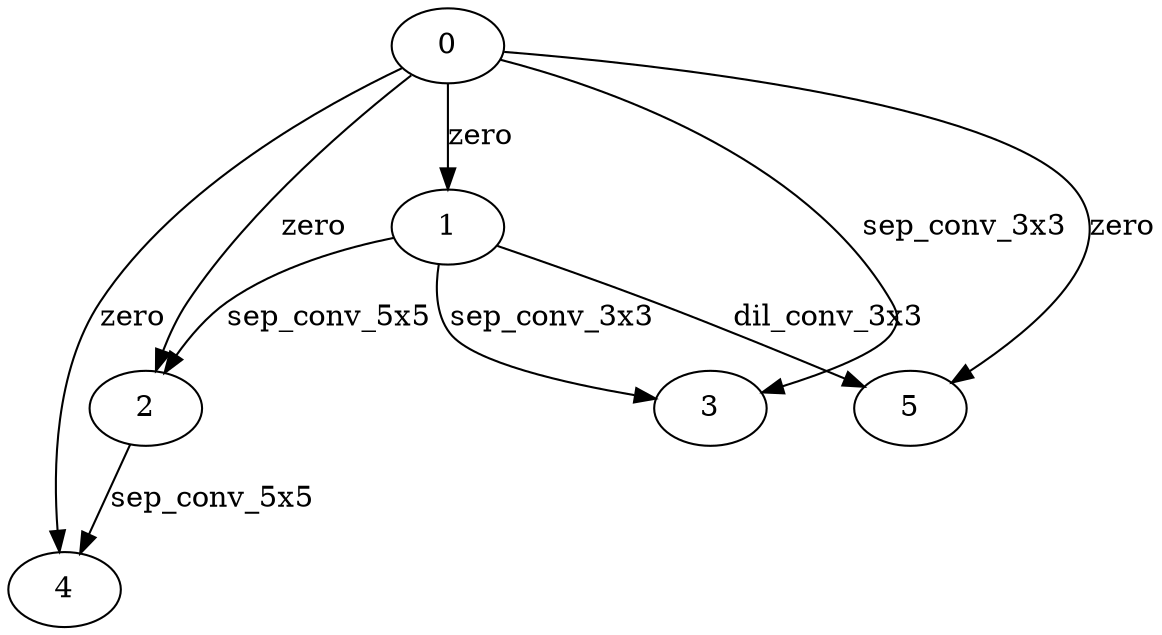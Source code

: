 digraph normal_cell_19 {
	0 -> 1 [label=zero]
	1 -> 2 [label=sep_conv_5x5]
	0 -> 2 [label=zero]
	1 -> 3 [label=sep_conv_3x3]
	0 -> 3 [label=sep_conv_3x3]
	2 -> 4 [label=sep_conv_5x5]
	0 -> 4 [label=zero]
	1 -> 5 [label=dil_conv_3x3]
	0 -> 5 [label=zero]
}
